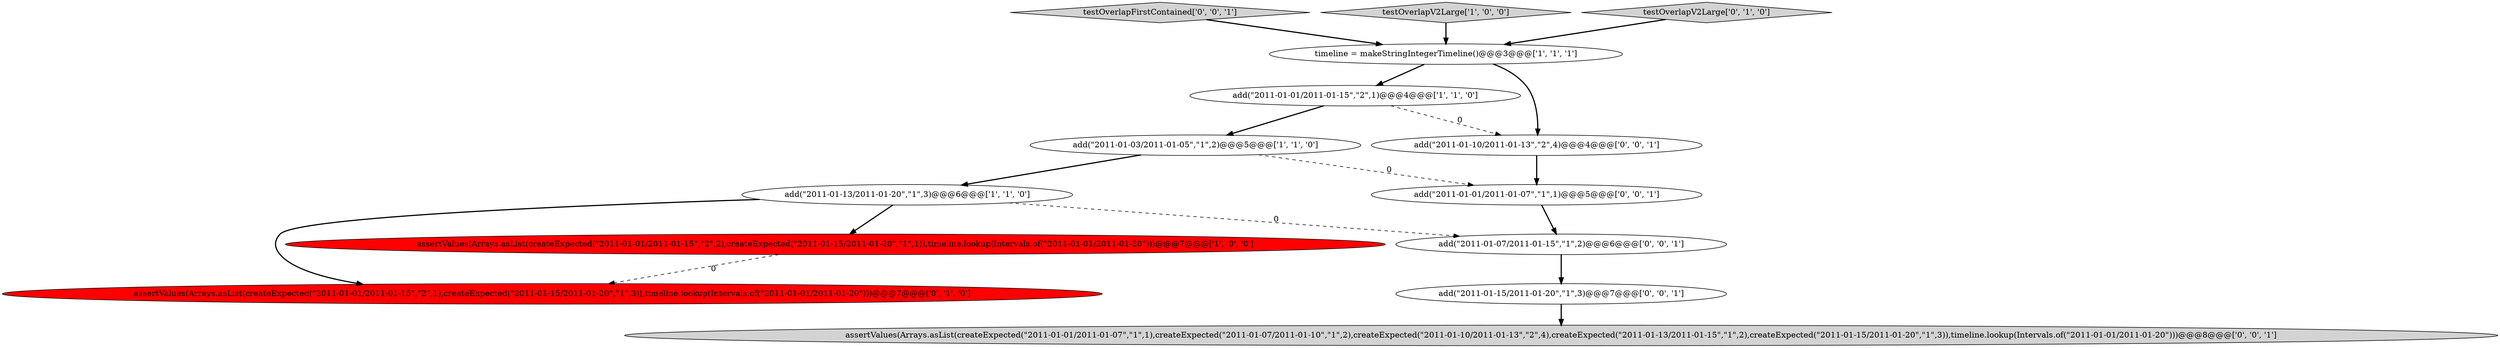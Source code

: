 digraph {
3 [style = filled, label = "timeline = makeStringIntegerTimeline()@@@3@@@['1', '1', '1']", fillcolor = white, shape = ellipse image = "AAA0AAABBB1BBB"];
2 [style = filled, label = "assertValues(Arrays.asList(createExpected(\"2011-01-01/2011-01-15\",\"2\",2),createExpected(\"2011-01-15/2011-01-20\",\"1\",1)),timeline.lookup(Intervals.of(\"2011-01-01/2011-01-20\")))@@@7@@@['1', '0', '0']", fillcolor = red, shape = ellipse image = "AAA1AAABBB1BBB"];
13 [style = filled, label = "testOverlapFirstContained['0', '0', '1']", fillcolor = lightgray, shape = diamond image = "AAA0AAABBB3BBB"];
0 [style = filled, label = "add(\"2011-01-13/2011-01-20\",\"1\",3)@@@6@@@['1', '1', '0']", fillcolor = white, shape = ellipse image = "AAA0AAABBB1BBB"];
1 [style = filled, label = "add(\"2011-01-01/2011-01-15\",\"2\",1)@@@4@@@['1', '1', '0']", fillcolor = white, shape = ellipse image = "AAA0AAABBB1BBB"];
5 [style = filled, label = "testOverlapV2Large['1', '0', '0']", fillcolor = lightgray, shape = diamond image = "AAA0AAABBB1BBB"];
11 [style = filled, label = "assertValues(Arrays.asList(createExpected(\"2011-01-01/2011-01-07\",\"1\",1),createExpected(\"2011-01-07/2011-01-10\",\"1\",2),createExpected(\"2011-01-10/2011-01-13\",\"2\",4),createExpected(\"2011-01-13/2011-01-15\",\"1\",2),createExpected(\"2011-01-15/2011-01-20\",\"1\",3)),timeline.lookup(Intervals.of(\"2011-01-01/2011-01-20\")))@@@8@@@['0', '0', '1']", fillcolor = lightgray, shape = ellipse image = "AAA0AAABBB3BBB"];
10 [style = filled, label = "add(\"2011-01-01/2011-01-07\",\"1\",1)@@@5@@@['0', '0', '1']", fillcolor = white, shape = ellipse image = "AAA0AAABBB3BBB"];
4 [style = filled, label = "add(\"2011-01-03/2011-01-05\",\"1\",2)@@@5@@@['1', '1', '0']", fillcolor = white, shape = ellipse image = "AAA0AAABBB1BBB"];
12 [style = filled, label = "add(\"2011-01-10/2011-01-13\",\"2\",4)@@@4@@@['0', '0', '1']", fillcolor = white, shape = ellipse image = "AAA0AAABBB3BBB"];
7 [style = filled, label = "testOverlapV2Large['0', '1', '0']", fillcolor = lightgray, shape = diamond image = "AAA0AAABBB2BBB"];
8 [style = filled, label = "add(\"2011-01-07/2011-01-15\",\"1\",2)@@@6@@@['0', '0', '1']", fillcolor = white, shape = ellipse image = "AAA0AAABBB3BBB"];
9 [style = filled, label = "add(\"2011-01-15/2011-01-20\",\"1\",3)@@@7@@@['0', '0', '1']", fillcolor = white, shape = ellipse image = "AAA0AAABBB3BBB"];
6 [style = filled, label = "assertValues(Arrays.asList(createExpected(\"2011-01-01/2011-01-15\",\"2\",1),createExpected(\"2011-01-15/2011-01-20\",\"1\",3)),timeline.lookup(Intervals.of(\"2011-01-01/2011-01-20\")))@@@7@@@['0', '1', '0']", fillcolor = red, shape = ellipse image = "AAA1AAABBB2BBB"];
5->3 [style = bold, label=""];
1->12 [style = dashed, label="0"];
0->8 [style = dashed, label="0"];
1->4 [style = bold, label=""];
12->10 [style = bold, label=""];
3->12 [style = bold, label=""];
10->8 [style = bold, label=""];
3->1 [style = bold, label=""];
9->11 [style = bold, label=""];
13->3 [style = bold, label=""];
4->10 [style = dashed, label="0"];
0->6 [style = bold, label=""];
7->3 [style = bold, label=""];
4->0 [style = bold, label=""];
0->2 [style = bold, label=""];
8->9 [style = bold, label=""];
2->6 [style = dashed, label="0"];
}
